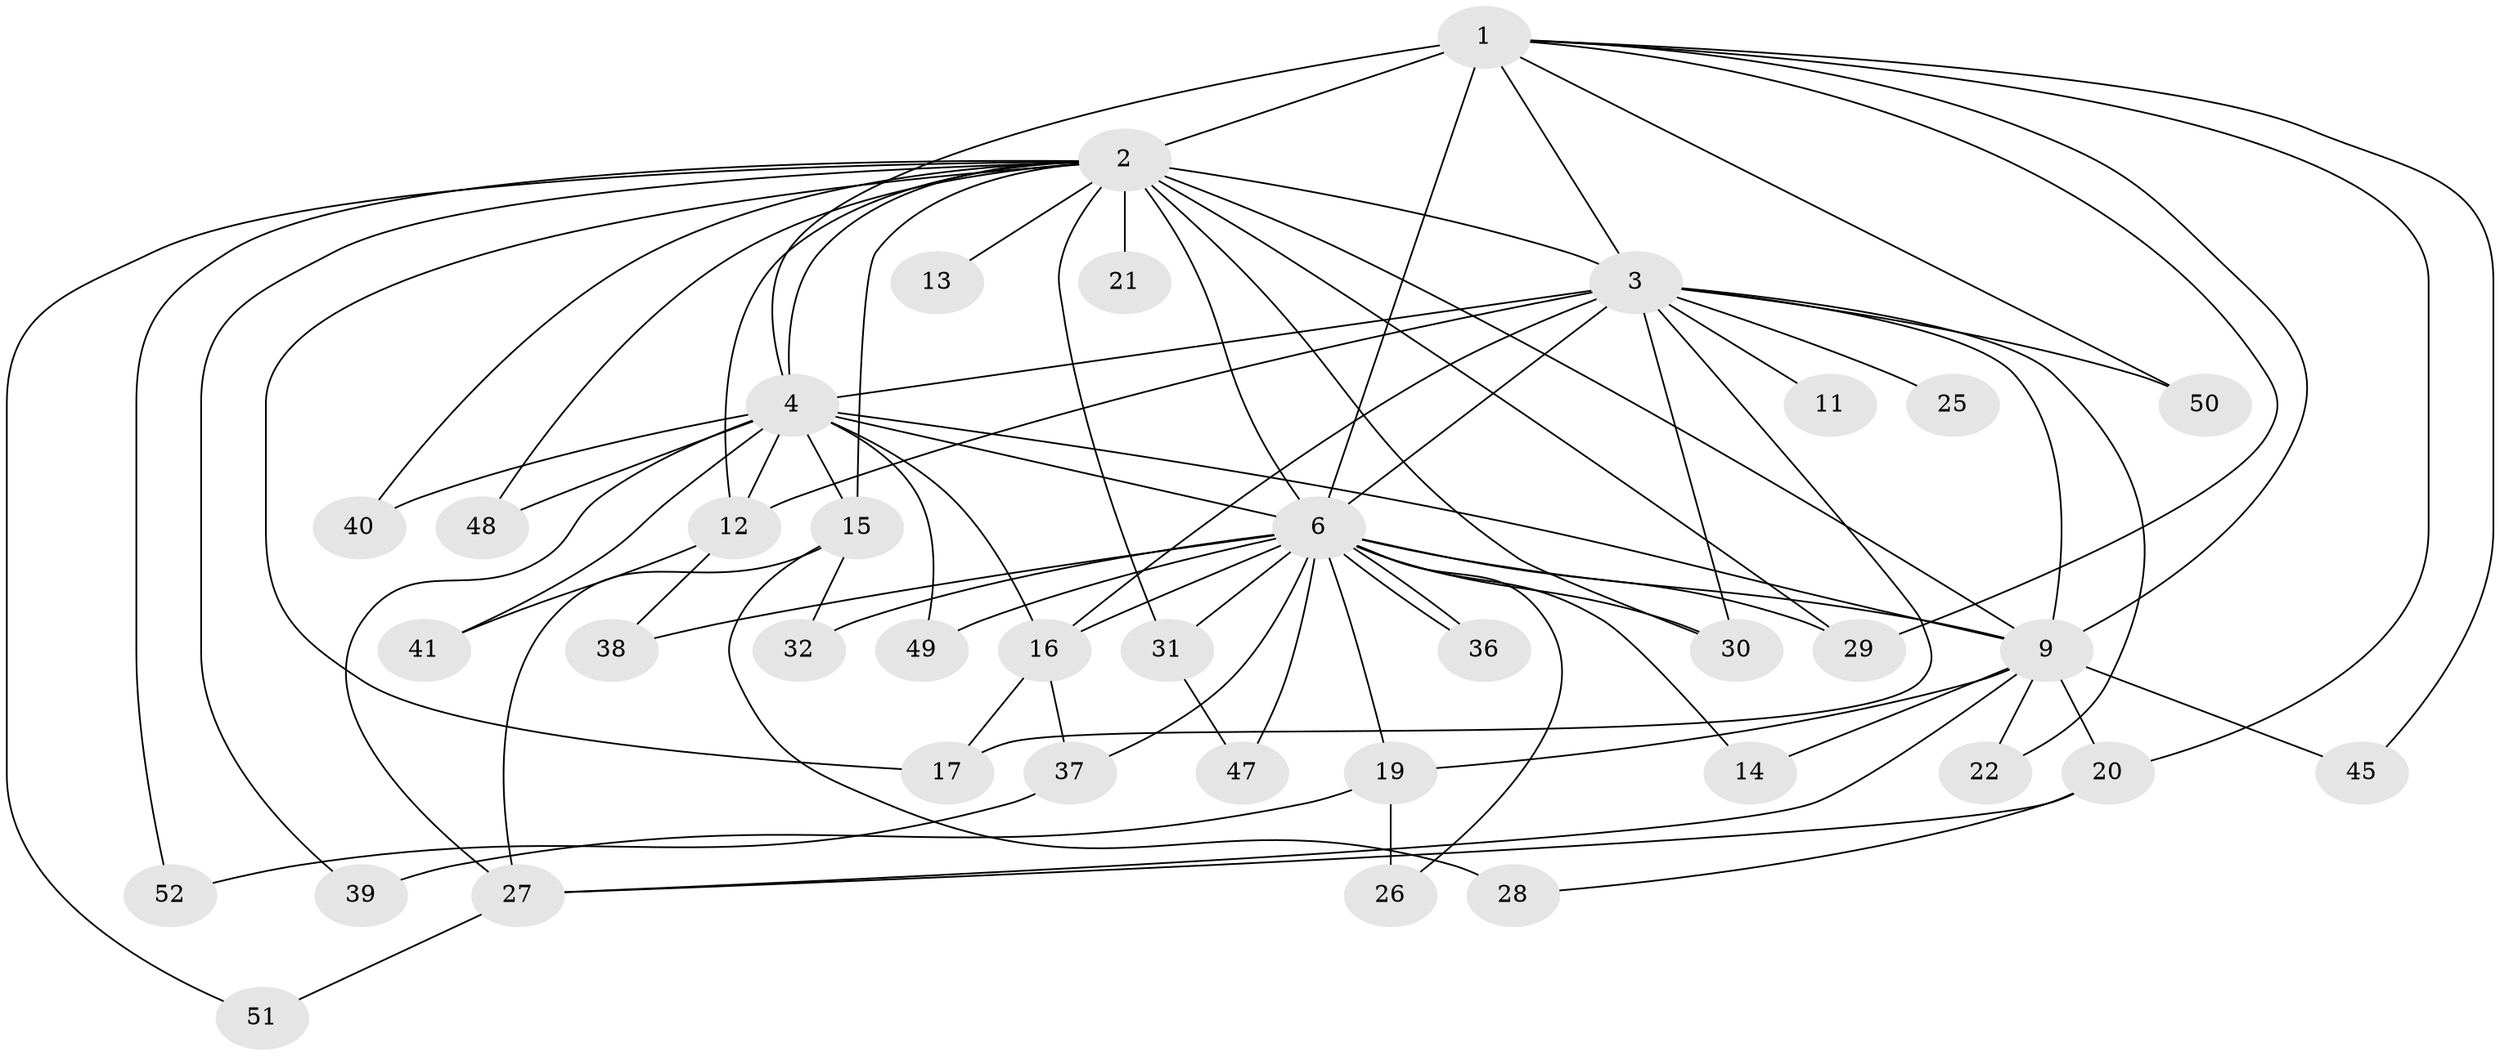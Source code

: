 // Generated by graph-tools (version 1.1) at 2025/23/03/03/25 07:23:39]
// undirected, 38 vertices, 82 edges
graph export_dot {
graph [start="1"]
  node [color=gray90,style=filled];
  1 [super="+18"];
  2 [super="+8"];
  3 [super="+5"];
  4 [super="+10"];
  6 [super="+7"];
  9 [super="+23"];
  11;
  12 [super="+34"];
  13;
  14;
  15;
  16 [super="+43"];
  17 [super="+24"];
  19;
  20 [super="+44"];
  21;
  22;
  25;
  26;
  27 [super="+33"];
  28 [super="+42"];
  29 [super="+46"];
  30 [super="+35"];
  31;
  32;
  36;
  37;
  38;
  39;
  40;
  41;
  45;
  47;
  48;
  49;
  50;
  51;
  52;
  1 -- 2 [weight=2];
  1 -- 3 [weight=2];
  1 -- 4 [weight=2];
  1 -- 6 [weight=3];
  1 -- 9;
  1 -- 20;
  1 -- 50;
  1 -- 45;
  1 -- 29;
  2 -- 3 [weight=4];
  2 -- 4 [weight=4];
  2 -- 6 [weight=4];
  2 -- 9 [weight=2];
  2 -- 12;
  2 -- 15;
  2 -- 48;
  2 -- 51;
  2 -- 13;
  2 -- 21;
  2 -- 29;
  2 -- 31;
  2 -- 39;
  2 -- 40;
  2 -- 52;
  2 -- 17;
  2 -- 30;
  3 -- 4 [weight=4];
  3 -- 6 [weight=4];
  3 -- 9 [weight=2];
  3 -- 22;
  3 -- 30;
  3 -- 11;
  3 -- 17;
  3 -- 50;
  3 -- 25;
  3 -- 12;
  3 -- 16;
  4 -- 6 [weight=4];
  4 -- 9 [weight=3];
  4 -- 12;
  4 -- 27;
  4 -- 40;
  4 -- 49;
  4 -- 41;
  4 -- 15;
  4 -- 16;
  4 -- 48;
  6 -- 9 [weight=2];
  6 -- 14;
  6 -- 29;
  6 -- 31;
  6 -- 36;
  6 -- 36;
  6 -- 32;
  6 -- 37;
  6 -- 38;
  6 -- 47;
  6 -- 16;
  6 -- 49;
  6 -- 19;
  6 -- 26;
  6 -- 30;
  9 -- 14;
  9 -- 19;
  9 -- 20;
  9 -- 22;
  9 -- 45;
  9 -- 27;
  12 -- 41;
  12 -- 38;
  15 -- 27;
  15 -- 28 [weight=2];
  15 -- 32;
  16 -- 17;
  16 -- 37;
  19 -- 26;
  19 -- 39;
  20 -- 28;
  20 -- 27;
  27 -- 51;
  31 -- 47;
  37 -- 52;
}

